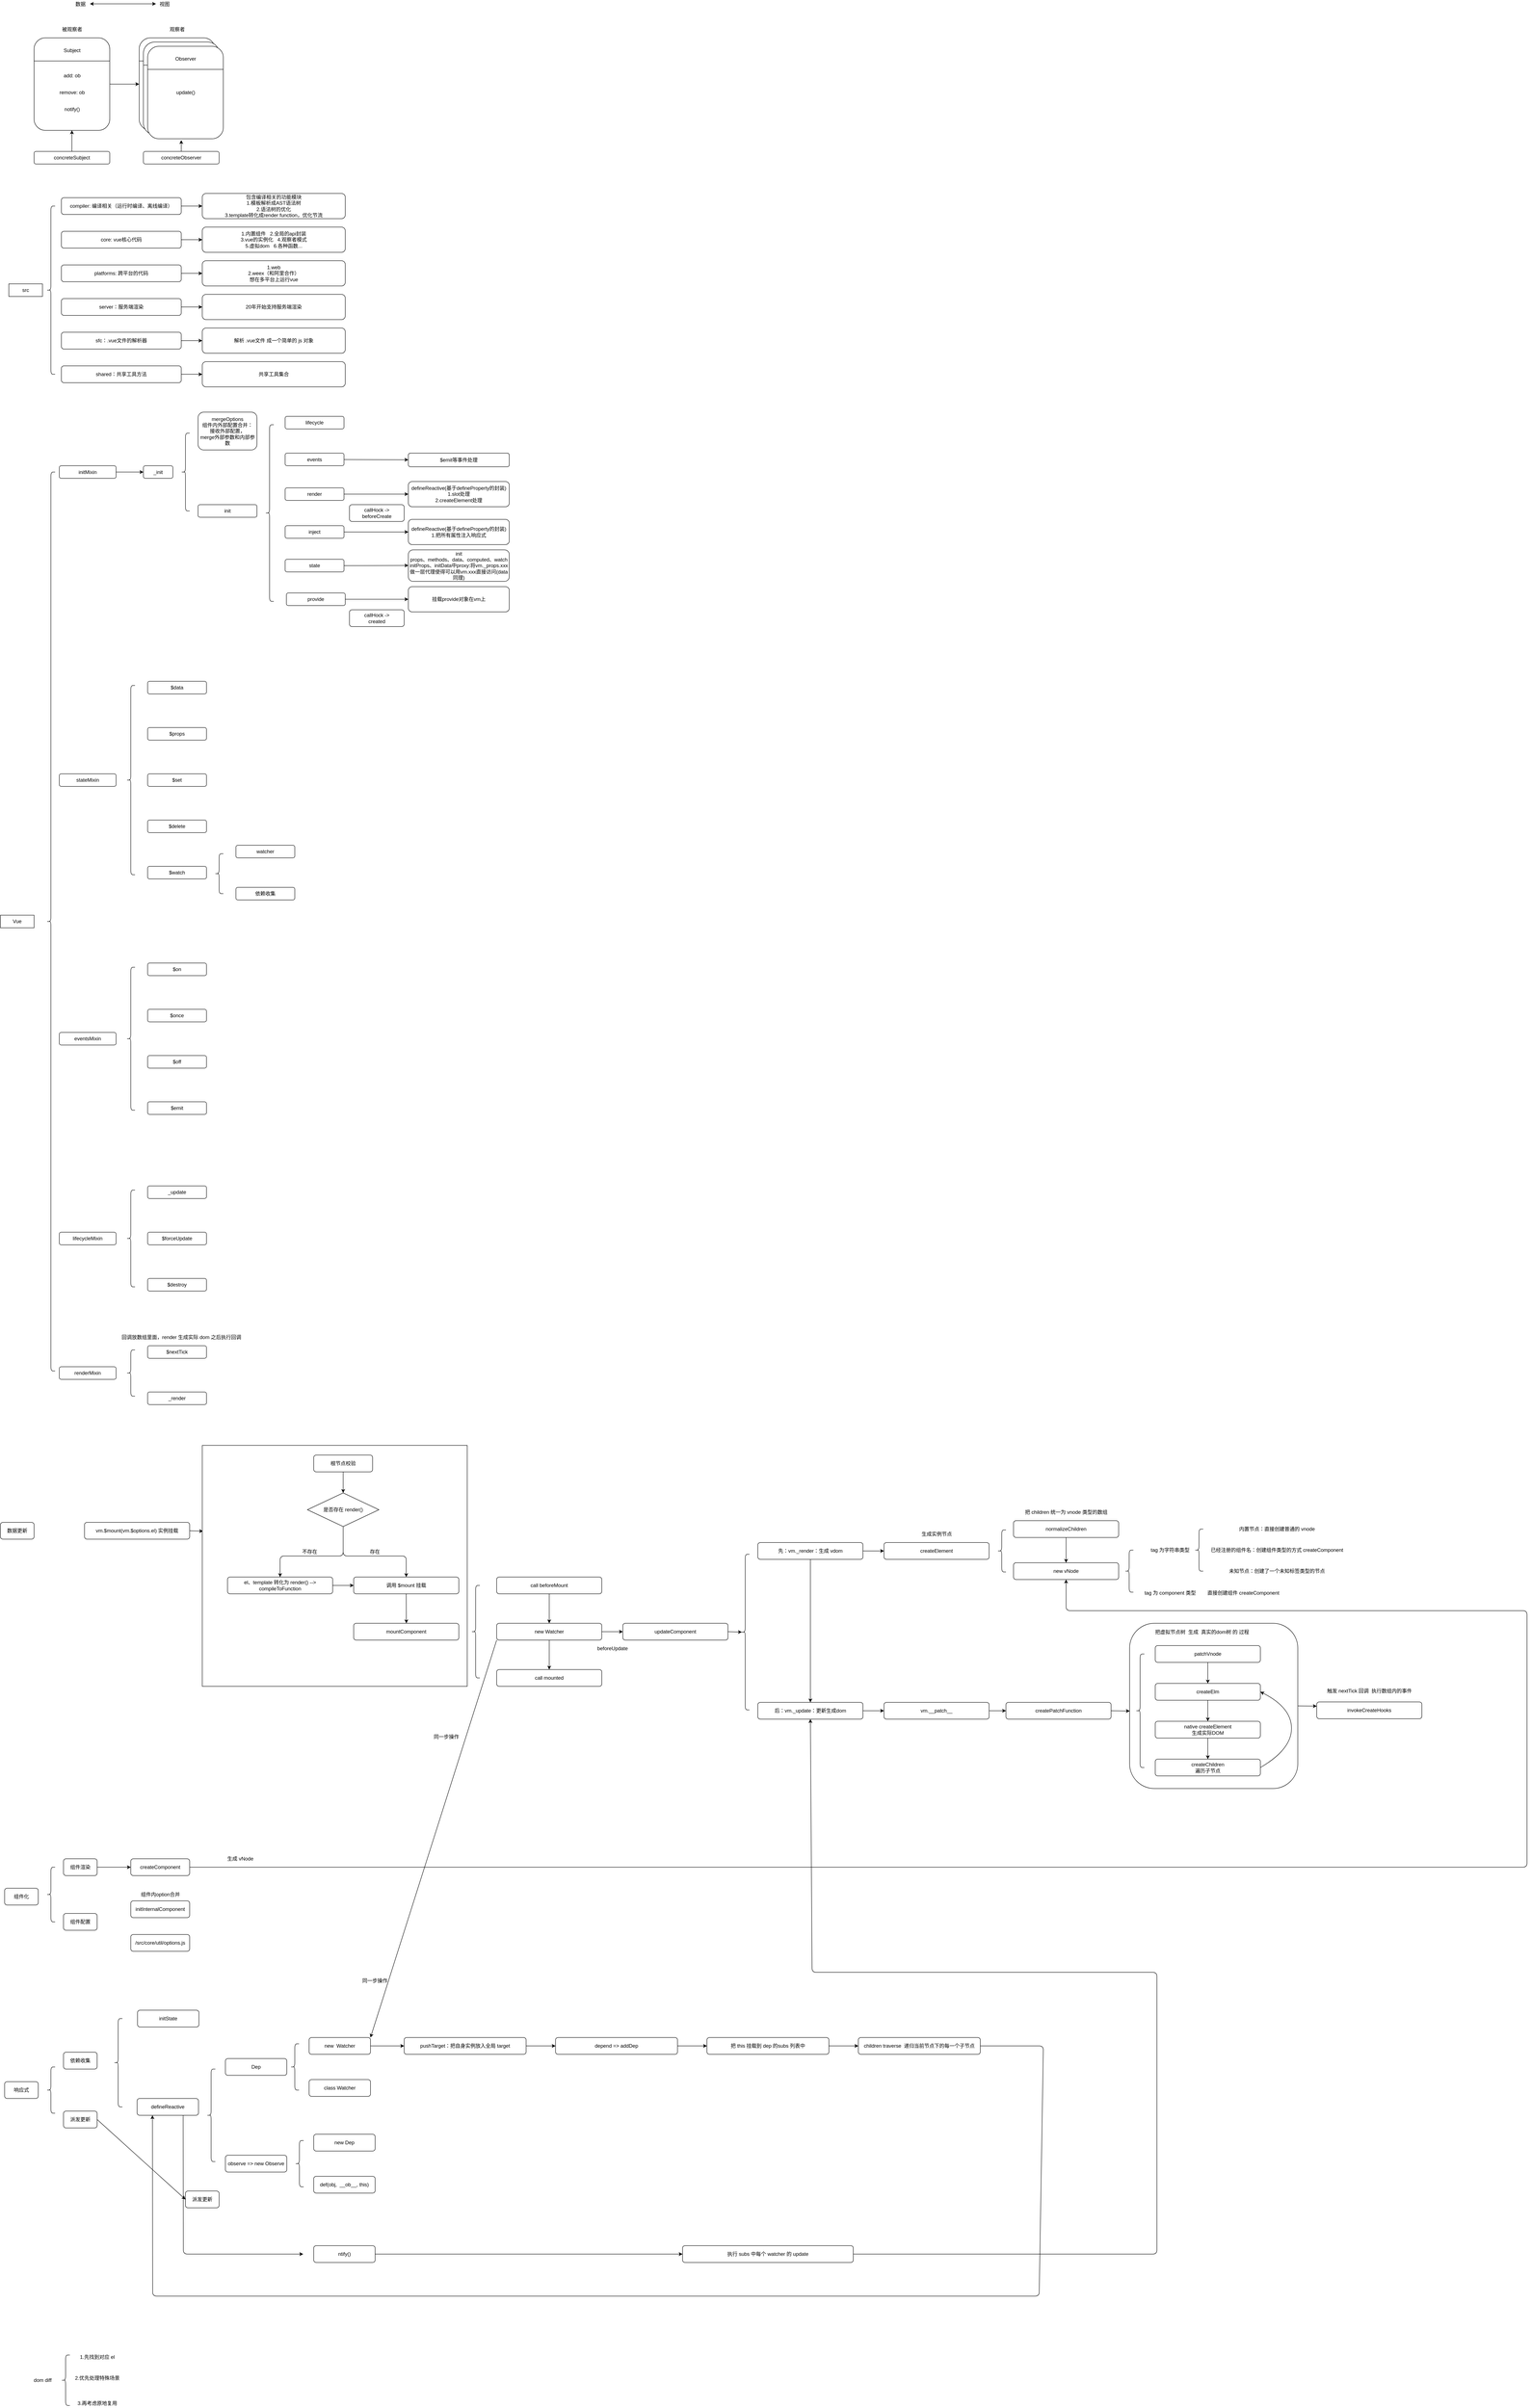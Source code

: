 <mxfile>
    <diagram id="oBI2F2C8D4dN3SgJy1Xo" name="第 1 页">
        <mxGraphModel dx="597" dy="518" grid="1" gridSize="10" guides="1" tooltips="1" connect="1" arrows="1" fold="1" page="1" pageScale="1" pageWidth="827" pageHeight="1169" math="0" shadow="0">
            <root>
                <mxCell id="0"/>
                <mxCell id="1" parent="0"/>
                <mxCell id="2" value="数据" style="text;html=1;align=center;verticalAlign=middle;resizable=0;points=[];autosize=1;strokeColor=none;fillColor=none;" parent="1" vertex="1">
                    <mxGeometry x="180" y="70" width="40" height="20" as="geometry"/>
                </mxCell>
                <mxCell id="3" value="视图" style="text;html=1;align=center;verticalAlign=middle;resizable=0;points=[];autosize=1;strokeColor=none;fillColor=none;" parent="1" vertex="1">
                    <mxGeometry x="380" y="70" width="40" height="20" as="geometry"/>
                </mxCell>
                <mxCell id="4" value="" style="endArrow=classic;startArrow=classic;html=1;exitX=1.071;exitY=0.458;exitDx=0;exitDy=0;exitPerimeter=0;entryX=-0.004;entryY=0.458;entryDx=0;entryDy=0;entryPerimeter=0;" parent="1" source="2" target="3" edge="1">
                    <mxGeometry width="50" height="50" relative="1" as="geometry">
                        <mxPoint x="260" y="180" as="sourcePoint"/>
                        <mxPoint x="310" y="130" as="targetPoint"/>
                    </mxGeometry>
                </mxCell>
                <mxCell id="24" style="edgeStyle=none;html=1;exitX=1;exitY=0.5;exitDx=0;exitDy=0;entryX=0;entryY=0.5;entryDx=0;entryDy=0;" parent="1" source="5" target="9" edge="1">
                    <mxGeometry relative="1" as="geometry"/>
                </mxCell>
                <mxCell id="5" value="" style="rounded=1;whiteSpace=wrap;html=1;" parent="1" vertex="1">
                    <mxGeometry x="90" y="160" width="180" height="220" as="geometry"/>
                </mxCell>
                <mxCell id="6" value="" style="endArrow=none;html=1;exitX=0;exitY=0.25;exitDx=0;exitDy=0;entryX=1;entryY=0.25;entryDx=0;entryDy=0;" parent="1" source="5" target="5" edge="1">
                    <mxGeometry width="50" height="50" relative="1" as="geometry">
                        <mxPoint x="310" y="240" as="sourcePoint"/>
                        <mxPoint x="360" y="190" as="targetPoint"/>
                    </mxGeometry>
                </mxCell>
                <mxCell id="7" value="Subject" style="text;html=1;align=center;verticalAlign=middle;resizable=0;points=[];autosize=1;strokeColor=none;fillColor=none;" parent="1" vertex="1">
                    <mxGeometry x="150" y="180" width="60" height="20" as="geometry"/>
                </mxCell>
                <mxCell id="8" value="被观察者" style="text;html=1;align=center;verticalAlign=middle;resizable=0;points=[];autosize=1;strokeColor=none;fillColor=none;" parent="1" vertex="1">
                    <mxGeometry x="150" y="130" width="60" height="20" as="geometry"/>
                </mxCell>
                <mxCell id="9" value="" style="rounded=1;whiteSpace=wrap;html=1;" parent="1" vertex="1">
                    <mxGeometry x="340" y="160" width="180" height="220" as="geometry"/>
                </mxCell>
                <mxCell id="10" value="" style="endArrow=none;html=1;exitX=0;exitY=0.25;exitDx=0;exitDy=0;entryX=1;entryY=0.25;entryDx=0;entryDy=0;" parent="1" source="9" target="9" edge="1">
                    <mxGeometry width="50" height="50" relative="1" as="geometry">
                        <mxPoint x="560" y="240" as="sourcePoint"/>
                        <mxPoint x="610" y="190" as="targetPoint"/>
                    </mxGeometry>
                </mxCell>
                <mxCell id="11" value="Observer" style="text;html=1;align=center;verticalAlign=middle;resizable=0;points=[];autosize=1;strokeColor=none;fillColor=none;" parent="1" vertex="1">
                    <mxGeometry x="400" y="180" width="60" height="20" as="geometry"/>
                </mxCell>
                <mxCell id="12" value="观察者" style="text;html=1;align=center;verticalAlign=middle;resizable=0;points=[];autosize=1;strokeColor=none;fillColor=none;" parent="1" vertex="1">
                    <mxGeometry x="405" y="130" width="50" height="20" as="geometry"/>
                </mxCell>
                <mxCell id="13" value="" style="rounded=1;whiteSpace=wrap;html=1;" parent="1" vertex="1">
                    <mxGeometry x="350" y="170" width="180" height="220" as="geometry"/>
                </mxCell>
                <mxCell id="14" value="" style="endArrow=none;html=1;exitX=0;exitY=0.25;exitDx=0;exitDy=0;entryX=1;entryY=0.25;entryDx=0;entryDy=0;" parent="1" source="13" target="13" edge="1">
                    <mxGeometry width="50" height="50" relative="1" as="geometry">
                        <mxPoint x="570" y="250" as="sourcePoint"/>
                        <mxPoint x="620" y="200" as="targetPoint"/>
                    </mxGeometry>
                </mxCell>
                <mxCell id="15" value="Observer" style="text;html=1;align=center;verticalAlign=middle;resizable=0;points=[];autosize=1;strokeColor=none;fillColor=none;" parent="1" vertex="1">
                    <mxGeometry x="410" y="190" width="60" height="20" as="geometry"/>
                </mxCell>
                <mxCell id="16" value="" style="rounded=1;whiteSpace=wrap;html=1;" parent="1" vertex="1">
                    <mxGeometry x="360" y="180" width="180" height="220" as="geometry"/>
                </mxCell>
                <mxCell id="17" value="" style="endArrow=none;html=1;exitX=0;exitY=0.25;exitDx=0;exitDy=0;entryX=1;entryY=0.25;entryDx=0;entryDy=0;" parent="1" source="16" target="16" edge="1">
                    <mxGeometry width="50" height="50" relative="1" as="geometry">
                        <mxPoint x="580" y="260" as="sourcePoint"/>
                        <mxPoint x="630" y="210" as="targetPoint"/>
                    </mxGeometry>
                </mxCell>
                <mxCell id="18" value="Observer" style="text;html=1;align=center;verticalAlign=middle;resizable=0;points=[];autosize=1;strokeColor=none;fillColor=none;" parent="1" vertex="1">
                    <mxGeometry x="420" y="200" width="60" height="20" as="geometry"/>
                </mxCell>
                <mxCell id="19" value="update()" style="text;html=1;align=center;verticalAlign=middle;resizable=0;points=[];autosize=1;strokeColor=none;fillColor=none;" parent="1" vertex="1">
                    <mxGeometry x="420" y="280" width="60" height="20" as="geometry"/>
                </mxCell>
                <mxCell id="20" value="add: ob" style="text;html=1;align=center;verticalAlign=middle;resizable=0;points=[];autosize=1;strokeColor=none;fillColor=none;" parent="1" vertex="1">
                    <mxGeometry x="150" y="240" width="60" height="20" as="geometry"/>
                </mxCell>
                <mxCell id="21" value="remove: ob" style="text;html=1;align=center;verticalAlign=middle;resizable=0;points=[];autosize=1;strokeColor=none;fillColor=none;" parent="1" vertex="1">
                    <mxGeometry x="140" y="280" width="80" height="20" as="geometry"/>
                </mxCell>
                <mxCell id="22" value="notify()" style="text;html=1;align=center;verticalAlign=middle;resizable=0;points=[];autosize=1;strokeColor=none;fillColor=none;" parent="1" vertex="1">
                    <mxGeometry x="155" y="320" width="50" height="20" as="geometry"/>
                </mxCell>
                <mxCell id="28" style="edgeStyle=none;html=1;exitX=0.5;exitY=0;exitDx=0;exitDy=0;entryX=0.5;entryY=1;entryDx=0;entryDy=0;" parent="1" source="25" target="5" edge="1">
                    <mxGeometry relative="1" as="geometry"/>
                </mxCell>
                <mxCell id="25" value="concreteSubject" style="rounded=1;whiteSpace=wrap;html=1;" parent="1" vertex="1">
                    <mxGeometry x="90" y="430" width="180" height="30" as="geometry"/>
                </mxCell>
                <mxCell id="27" style="edgeStyle=none;html=1;exitX=0.5;exitY=0;exitDx=0;exitDy=0;entryX=0.445;entryY=1.015;entryDx=0;entryDy=0;entryPerimeter=0;" parent="1" source="26" target="16" edge="1">
                    <mxGeometry relative="1" as="geometry"/>
                </mxCell>
                <mxCell id="26" value="concreteObserver" style="rounded=1;whiteSpace=wrap;html=1;" parent="1" vertex="1">
                    <mxGeometry x="350" y="430" width="180" height="30" as="geometry"/>
                </mxCell>
                <mxCell id="29" value="src" style="rounded=0;whiteSpace=wrap;html=1;" parent="1" vertex="1">
                    <mxGeometry x="30" y="745" width="80" height="30" as="geometry"/>
                </mxCell>
                <mxCell id="44" style="edgeStyle=none;html=1;exitX=1;exitY=0.5;exitDx=0;exitDy=0;entryX=0;entryY=0.5;entryDx=0;entryDy=0;elbow=vertical;" edge="1" parent="1" source="30" target="31">
                    <mxGeometry relative="1" as="geometry"/>
                </mxCell>
                <mxCell id="30" value="compiler: 编译相关（运行时编译、离线编译）" style="rounded=1;whiteSpace=wrap;html=1;" parent="1" vertex="1">
                    <mxGeometry x="155" y="540" width="285" height="40" as="geometry"/>
                </mxCell>
                <mxCell id="31" value="包含编译相关的功能模块&lt;br&gt;1.模板解析成AST语法树&lt;br&gt;2.语法树的优化&lt;br&gt;3.template转化成render function，优化节流" style="rounded=1;whiteSpace=wrap;html=1;align=center;horizontal=1;" parent="1" vertex="1">
                    <mxGeometry x="490" y="530" width="340" height="60" as="geometry"/>
                </mxCell>
                <mxCell id="45" style="edgeStyle=none;html=1;exitX=1;exitY=0.5;exitDx=0;exitDy=0;entryX=0;entryY=0.5;entryDx=0;entryDy=0;elbow=vertical;" edge="1" parent="1" source="32" target="33">
                    <mxGeometry relative="1" as="geometry"/>
                </mxCell>
                <mxCell id="32" value="core: vue核心代码" style="rounded=1;whiteSpace=wrap;html=1;" parent="1" vertex="1">
                    <mxGeometry x="155" y="620" width="285" height="40" as="geometry"/>
                </mxCell>
                <mxCell id="33" value="1.内置组件&amp;nbsp; &amp;nbsp;2.全局的api封装&lt;br&gt;3.vue的实例化&amp;nbsp; &amp;nbsp;4.观察者模式&lt;br&gt;5.虚拟dom&amp;nbsp; &amp;nbsp;6.各种函数..." style="rounded=1;whiteSpace=wrap;html=1;" parent="1" vertex="1">
                    <mxGeometry x="490" y="610" width="340" height="60" as="geometry"/>
                </mxCell>
                <mxCell id="46" style="edgeStyle=none;html=1;exitX=1;exitY=0.5;exitDx=0;exitDy=0;entryX=0;entryY=0.5;entryDx=0;entryDy=0;elbow=vertical;" edge="1" parent="1" source="34" target="35">
                    <mxGeometry relative="1" as="geometry"/>
                </mxCell>
                <mxCell id="34" value="platforms: 跨平台的代码" style="rounded=1;whiteSpace=wrap;html=1;" parent="1" vertex="1">
                    <mxGeometry x="155" y="700" width="285" height="40" as="geometry"/>
                </mxCell>
                <mxCell id="35" value="1.web&lt;br&gt;2.weex（和阿里合作）&lt;br&gt;想在多平台上运行vue" style="rounded=1;whiteSpace=wrap;html=1;" parent="1" vertex="1">
                    <mxGeometry x="490" y="690" width="340" height="60" as="geometry"/>
                </mxCell>
                <mxCell id="47" style="edgeStyle=none;html=1;exitX=1;exitY=0.5;exitDx=0;exitDy=0;entryX=0;entryY=0.5;entryDx=0;entryDy=0;elbow=vertical;" edge="1" parent="1" source="36" target="37">
                    <mxGeometry relative="1" as="geometry"/>
                </mxCell>
                <mxCell id="36" value="server：服务端渲染" style="rounded=1;whiteSpace=wrap;html=1;" parent="1" vertex="1">
                    <mxGeometry x="155" y="780" width="285" height="40" as="geometry"/>
                </mxCell>
                <mxCell id="37" value="20年开始支持服务端渲染" style="rounded=1;whiteSpace=wrap;html=1;" parent="1" vertex="1">
                    <mxGeometry x="490" y="770" width="340" height="60" as="geometry"/>
                </mxCell>
                <mxCell id="48" style="edgeStyle=none;html=1;exitX=1;exitY=0.5;exitDx=0;exitDy=0;entryX=0;entryY=0.5;entryDx=0;entryDy=0;elbow=vertical;" edge="1" parent="1" source="38" target="39">
                    <mxGeometry relative="1" as="geometry"/>
                </mxCell>
                <mxCell id="38" value="sfc：.vue文件的解析器" style="rounded=1;whiteSpace=wrap;html=1;" parent="1" vertex="1">
                    <mxGeometry x="155" y="860" width="285" height="40" as="geometry"/>
                </mxCell>
                <mxCell id="39" value="解析 .vue文件 成一个简单的 js 对象" style="rounded=1;whiteSpace=wrap;html=1;" parent="1" vertex="1">
                    <mxGeometry x="490" y="850" width="340" height="60" as="geometry"/>
                </mxCell>
                <mxCell id="49" style="edgeStyle=none;html=1;exitX=1;exitY=0.5;exitDx=0;exitDy=0;entryX=0;entryY=0.5;entryDx=0;entryDy=0;elbow=vertical;" edge="1" parent="1" source="40" target="41">
                    <mxGeometry relative="1" as="geometry"/>
                </mxCell>
                <mxCell id="40" value="shared：共享工具方法" style="rounded=1;whiteSpace=wrap;html=1;" parent="1" vertex="1">
                    <mxGeometry x="155" y="940" width="285" height="40" as="geometry"/>
                </mxCell>
                <mxCell id="41" value="共享工具集合" style="rounded=1;whiteSpace=wrap;html=1;" parent="1" vertex="1">
                    <mxGeometry x="490" y="930" width="340" height="60" as="geometry"/>
                </mxCell>
                <mxCell id="69" style="edgeStyle=none;html=1;exitX=1;exitY=0.5;exitDx=0;exitDy=0;elbow=vertical;entryX=0;entryY=0.5;entryDx=0;entryDy=0;" edge="1" parent="1" source="52" target="56">
                    <mxGeometry relative="1" as="geometry">
                        <mxPoint x="310" y="1194.667" as="targetPoint"/>
                    </mxGeometry>
                </mxCell>
                <mxCell id="52" value="initMixin" style="rounded=1;whiteSpace=wrap;html=1;" vertex="1" parent="1">
                    <mxGeometry x="150" y="1177.5" width="135" height="30" as="geometry"/>
                </mxCell>
                <mxCell id="53" value="Vue" style="rounded=0;whiteSpace=wrap;html=1;" vertex="1" parent="1">
                    <mxGeometry x="10" y="2246.25" width="80" height="30" as="geometry"/>
                </mxCell>
                <mxCell id="56" value="_init" style="rounded=1;whiteSpace=wrap;html=1;" vertex="1" parent="1">
                    <mxGeometry x="350" y="1177.5" width="70" height="30" as="geometry"/>
                </mxCell>
                <mxCell id="57" value="mergeOptions&lt;br&gt;&lt;span style=&quot;text-align: left&quot;&gt;组件内外部配置合并：&lt;br&gt;接收外部配置，&lt;/span&gt;&lt;br style=&quot;text-align: left&quot;&gt;&lt;span style=&quot;text-align: left&quot;&gt;&#9;&lt;/span&gt;&lt;span style=&quot;text-align: left&quot;&gt;&#9;&lt;/span&gt;&lt;span style=&quot;text-align: left&quot;&gt;&#9;&lt;/span&gt;&lt;span style=&quot;text-align: left&quot;&gt;&#9;&lt;/span&gt;&lt;span style=&quot;text-align: left&quot;&gt;merge外部参数和内部参数&lt;/span&gt;" style="rounded=1;whiteSpace=wrap;html=1;" vertex="1" parent="1">
                    <mxGeometry x="480" y="1050" width="140" height="90" as="geometry"/>
                </mxCell>
                <mxCell id="58" value="init" style="rounded=1;whiteSpace=wrap;html=1;" vertex="1" parent="1">
                    <mxGeometry x="480" y="1270" width="140" height="30" as="geometry"/>
                </mxCell>
                <mxCell id="59" value="lifecycle" style="rounded=1;whiteSpace=wrap;html=1;" vertex="1" parent="1">
                    <mxGeometry x="687" y="1060" width="140" height="30" as="geometry"/>
                </mxCell>
                <mxCell id="73" value="" style="edgeStyle=none;html=1;elbow=vertical;" edge="1" parent="1" source="60" target="72">
                    <mxGeometry relative="1" as="geometry"/>
                </mxCell>
                <mxCell id="60" value="events" style="rounded=1;whiteSpace=wrap;html=1;" vertex="1" parent="1">
                    <mxGeometry x="687" y="1147.5" width="140" height="30" as="geometry"/>
                </mxCell>
                <mxCell id="80" style="edgeStyle=none;html=1;elbow=vertical;" edge="1" parent="1" source="61">
                    <mxGeometry relative="1" as="geometry">
                        <mxPoint x="980" y="1495.0" as="targetPoint"/>
                    </mxGeometry>
                </mxCell>
                <mxCell id="61" value="provide" style="rounded=1;whiteSpace=wrap;html=1;" vertex="1" parent="1">
                    <mxGeometry x="690" y="1480" width="140" height="30" as="geometry"/>
                </mxCell>
                <mxCell id="71" value="" style="edgeStyle=none;html=1;elbow=vertical;" edge="1" parent="1" source="63" target="70">
                    <mxGeometry relative="1" as="geometry"/>
                </mxCell>
                <mxCell id="63" value="render" style="rounded=1;whiteSpace=wrap;html=1;" vertex="1" parent="1">
                    <mxGeometry x="687" y="1230" width="140" height="30" as="geometry"/>
                </mxCell>
                <mxCell id="76" style="edgeStyle=none;html=1;elbow=vertical;" edge="1" parent="1" source="64">
                    <mxGeometry relative="1" as="geometry">
                        <mxPoint x="980" y="1335.0" as="targetPoint"/>
                    </mxGeometry>
                </mxCell>
                <mxCell id="64" value="inject" style="rounded=1;whiteSpace=wrap;html=1;" vertex="1" parent="1">
                    <mxGeometry x="687" y="1320" width="140" height="30" as="geometry"/>
                </mxCell>
                <mxCell id="78" style="edgeStyle=none;html=1;exitX=1;exitY=0.5;exitDx=0;exitDy=0;elbow=vertical;" edge="1" parent="1" source="65">
                    <mxGeometry relative="1" as="geometry">
                        <mxPoint x="980" y="1414.667" as="targetPoint"/>
                    </mxGeometry>
                </mxCell>
                <mxCell id="65" value="state" style="rounded=1;whiteSpace=wrap;html=1;" vertex="1" parent="1">
                    <mxGeometry x="687" y="1400" width="140" height="30" as="geometry"/>
                </mxCell>
                <mxCell id="67" value="" style="shape=curlyBracket;whiteSpace=wrap;html=1;rounded=1;" vertex="1" parent="1">
                    <mxGeometry x="640" y="1080" width="20" height="420" as="geometry"/>
                </mxCell>
                <mxCell id="68" value="" style="shape=curlyBracket;whiteSpace=wrap;html=1;rounded=1;" vertex="1" parent="1">
                    <mxGeometry x="440" y="1100" width="20" height="185" as="geometry"/>
                </mxCell>
                <mxCell id="70" value="defineReactive(基于defineProperty的封装)&lt;br&gt;1.slot处理&lt;br&gt;2.createElement处理" style="whiteSpace=wrap;html=1;rounded=1;" vertex="1" parent="1">
                    <mxGeometry x="980" y="1215" width="240" height="60" as="geometry"/>
                </mxCell>
                <mxCell id="72" value="$emit等事件处理" style="whiteSpace=wrap;html=1;rounded=1;" vertex="1" parent="1">
                    <mxGeometry x="980" y="1147.5" width="240" height="32.5" as="geometry"/>
                </mxCell>
                <mxCell id="74" value="callHock -&amp;gt; beforeCreate" style="rounded=1;whiteSpace=wrap;html=1;" vertex="1" parent="1">
                    <mxGeometry x="840" y="1270" width="130" height="40" as="geometry"/>
                </mxCell>
                <mxCell id="75" value="callHock -&amp;gt; &lt;br&gt;created" style="rounded=1;whiteSpace=wrap;html=1;" vertex="1" parent="1">
                    <mxGeometry x="840" y="1520" width="130" height="40" as="geometry"/>
                </mxCell>
                <mxCell id="77" value="defineReactive(基于defineProperty的封装)&lt;br&gt;1.把所有属性注入响应式" style="whiteSpace=wrap;html=1;rounded=1;" vertex="1" parent="1">
                    <mxGeometry x="980" y="1305" width="240" height="60" as="geometry"/>
                </mxCell>
                <mxCell id="79" value="init&lt;br&gt;props、methods、data、computed、watch&lt;br&gt;initProps、initData中proxy:将vm._props.xxx 做一层代理使得可以用vm.xxx直接访问(data同理)" style="whiteSpace=wrap;html=1;rounded=1;" vertex="1" parent="1">
                    <mxGeometry x="980" y="1377.5" width="240" height="75" as="geometry"/>
                </mxCell>
                <mxCell id="81" value="挂载provide对象在vm上" style="whiteSpace=wrap;html=1;rounded=1;" vertex="1" parent="1">
                    <mxGeometry x="980" y="1465" width="240" height="60" as="geometry"/>
                </mxCell>
                <mxCell id="82" value="stateMixin" style="rounded=1;whiteSpace=wrap;html=1;" vertex="1" parent="1">
                    <mxGeometry x="150" y="1910" width="135" height="30" as="geometry"/>
                </mxCell>
                <mxCell id="83" value="$data" style="rounded=1;whiteSpace=wrap;html=1;" vertex="1" parent="1">
                    <mxGeometry x="360" y="1690" width="140" height="30" as="geometry"/>
                </mxCell>
                <mxCell id="84" value="" style="shape=curlyBracket;whiteSpace=wrap;html=1;rounded=1;" vertex="1" parent="1">
                    <mxGeometry x="310" y="1700" width="20" height="450" as="geometry"/>
                </mxCell>
                <mxCell id="86" value="$props" style="rounded=1;whiteSpace=wrap;html=1;" vertex="1" parent="1">
                    <mxGeometry x="360" y="1800" width="140" height="30" as="geometry"/>
                </mxCell>
                <mxCell id="87" value="$watch" style="rounded=1;whiteSpace=wrap;html=1;" vertex="1" parent="1">
                    <mxGeometry x="360" y="2130" width="140" height="30" as="geometry"/>
                </mxCell>
                <mxCell id="88" value="$set" style="rounded=1;whiteSpace=wrap;html=1;" vertex="1" parent="1">
                    <mxGeometry x="360" y="1910" width="140" height="30" as="geometry"/>
                </mxCell>
                <mxCell id="89" value="$delete" style="rounded=1;whiteSpace=wrap;html=1;" vertex="1" parent="1">
                    <mxGeometry x="360" y="2020" width="140" height="30" as="geometry"/>
                </mxCell>
                <mxCell id="91" value="" style="shape=curlyBracket;whiteSpace=wrap;html=1;rounded=1;" vertex="1" parent="1">
                    <mxGeometry x="520" y="2100" width="20" height="95" as="geometry"/>
                </mxCell>
                <mxCell id="92" value="watcher" style="rounded=1;whiteSpace=wrap;html=1;" vertex="1" parent="1">
                    <mxGeometry x="570" y="2080" width="140" height="30" as="geometry"/>
                </mxCell>
                <mxCell id="93" value="依赖收集" style="rounded=1;whiteSpace=wrap;html=1;" vertex="1" parent="1">
                    <mxGeometry x="570" y="2180" width="140" height="30" as="geometry"/>
                </mxCell>
                <mxCell id="94" value="eventsMixin" style="rounded=1;whiteSpace=wrap;html=1;" vertex="1" parent="1">
                    <mxGeometry x="150" y="2525" width="135" height="30" as="geometry"/>
                </mxCell>
                <mxCell id="95" value="$on" style="rounded=1;whiteSpace=wrap;html=1;" vertex="1" parent="1">
                    <mxGeometry x="360" y="2360" width="140" height="30" as="geometry"/>
                </mxCell>
                <mxCell id="96" value="" style="shape=curlyBracket;whiteSpace=wrap;html=1;rounded=1;" vertex="1" parent="1">
                    <mxGeometry x="310" y="2370" width="20" height="340" as="geometry"/>
                </mxCell>
                <mxCell id="97" value="$once" style="rounded=1;whiteSpace=wrap;html=1;" vertex="1" parent="1">
                    <mxGeometry x="360" y="2470" width="140" height="30" as="geometry"/>
                </mxCell>
                <mxCell id="99" value="$off" style="rounded=1;whiteSpace=wrap;html=1;" vertex="1" parent="1">
                    <mxGeometry x="360" y="2580" width="140" height="30" as="geometry"/>
                </mxCell>
                <mxCell id="100" value="$emit" style="rounded=1;whiteSpace=wrap;html=1;" vertex="1" parent="1">
                    <mxGeometry x="360" y="2690" width="140" height="30" as="geometry"/>
                </mxCell>
                <mxCell id="104" value="lifecycleMixin" style="rounded=1;whiteSpace=wrap;html=1;" vertex="1" parent="1">
                    <mxGeometry x="150" y="3000" width="135" height="30" as="geometry"/>
                </mxCell>
                <mxCell id="105" value="_update" style="rounded=1;whiteSpace=wrap;html=1;" vertex="1" parent="1">
                    <mxGeometry x="360" y="2890" width="140" height="30" as="geometry"/>
                </mxCell>
                <mxCell id="106" value="" style="shape=curlyBracket;whiteSpace=wrap;html=1;rounded=1;" vertex="1" parent="1">
                    <mxGeometry x="310" y="2900" width="20" height="230" as="geometry"/>
                </mxCell>
                <mxCell id="107" value="$forceUpdate" style="rounded=1;whiteSpace=wrap;html=1;" vertex="1" parent="1">
                    <mxGeometry x="360" y="3000" width="140" height="30" as="geometry"/>
                </mxCell>
                <mxCell id="108" value="$destroy" style="rounded=1;whiteSpace=wrap;html=1;" vertex="1" parent="1">
                    <mxGeometry x="360" y="3110" width="140" height="30" as="geometry"/>
                </mxCell>
                <mxCell id="110" value="renderMixin" style="rounded=1;whiteSpace=wrap;html=1;" vertex="1" parent="1">
                    <mxGeometry x="150" y="3320" width="135" height="30" as="geometry"/>
                </mxCell>
                <mxCell id="111" value="$nextTick" style="rounded=1;whiteSpace=wrap;html=1;" vertex="1" parent="1">
                    <mxGeometry x="360" y="3270" width="140" height="30" as="geometry"/>
                </mxCell>
                <mxCell id="112" value="" style="shape=curlyBracket;whiteSpace=wrap;html=1;rounded=1;" vertex="1" parent="1">
                    <mxGeometry x="310" y="3280" width="20" height="110" as="geometry"/>
                </mxCell>
                <mxCell id="113" value="_render" style="rounded=1;whiteSpace=wrap;html=1;" vertex="1" parent="1">
                    <mxGeometry x="360" y="3380" width="140" height="30" as="geometry"/>
                </mxCell>
                <mxCell id="115" value="" style="shape=curlyBracket;whiteSpace=wrap;html=1;rounded=1;" vertex="1" parent="1">
                    <mxGeometry x="120" y="560" width="20" height="400" as="geometry"/>
                </mxCell>
                <mxCell id="117" value="" style="shape=curlyBracket;whiteSpace=wrap;html=1;rounded=1;" vertex="1" parent="1">
                    <mxGeometry x="120" y="1192.5" width="20" height="2137.5" as="geometry"/>
                </mxCell>
                <mxCell id="118" value="数据更新" style="rounded=1;whiteSpace=wrap;html=1;" vertex="1" parent="1">
                    <mxGeometry x="10" y="3690" width="80" height="40" as="geometry"/>
                </mxCell>
                <mxCell id="159" style="edgeStyle=none;html=1;exitX=1;exitY=0.5;exitDx=0;exitDy=0;entryX=0.003;entryY=0.356;entryDx=0;entryDy=0;entryPerimeter=0;elbow=vertical;" edge="1" parent="1" source="119" target="136">
                    <mxGeometry relative="1" as="geometry"/>
                </mxCell>
                <mxCell id="119" value="vm.$mount(vm.$options.el) 实例挂载" style="rounded=1;whiteSpace=wrap;html=1;" vertex="1" parent="1">
                    <mxGeometry x="210" y="3690" width="250" height="40" as="geometry"/>
                </mxCell>
                <mxCell id="132" value="" style="shape=curlyBracket;whiteSpace=wrap;html=1;rounded=1;" vertex="1" parent="1">
                    <mxGeometry x="1130" y="3840" width="20" height="220" as="geometry"/>
                </mxCell>
                <mxCell id="163" style="edgeStyle=none;html=1;exitX=0.5;exitY=1;exitDx=0;exitDy=0;entryX=0.5;entryY=0;entryDx=0;entryDy=0;elbow=vertical;" edge="1" parent="1" source="133" target="134">
                    <mxGeometry relative="1" as="geometry"/>
                </mxCell>
                <mxCell id="133" value="call beforeMount" style="rounded=1;whiteSpace=wrap;html=1;" vertex="1" parent="1">
                    <mxGeometry x="1190" y="3820" width="250" height="40" as="geometry"/>
                </mxCell>
                <mxCell id="143" style="edgeStyle=none;html=1;exitX=1;exitY=0.5;exitDx=0;exitDy=0;entryX=0;entryY=0.5;entryDx=0;entryDy=0;elbow=vertical;" edge="1" parent="1" source="134" target="138">
                    <mxGeometry relative="1" as="geometry"/>
                </mxCell>
                <mxCell id="164" style="edgeStyle=none;html=1;exitX=0.5;exitY=1;exitDx=0;exitDy=0;entryX=0.5;entryY=0;entryDx=0;entryDy=0;elbow=vertical;" edge="1" parent="1" source="134" target="135">
                    <mxGeometry relative="1" as="geometry"/>
                </mxCell>
                <mxCell id="228" style="edgeStyle=none;html=1;exitX=0;exitY=1;exitDx=0;exitDy=0;elbow=vertical;entryX=1;entryY=0;entryDx=0;entryDy=0;" edge="1" parent="1" source="134" target="222">
                    <mxGeometry relative="1" as="geometry">
                        <mxPoint x="1010" y="4540" as="targetPoint"/>
                    </mxGeometry>
                </mxCell>
                <mxCell id="134" value="new Watcher" style="rounded=1;whiteSpace=wrap;html=1;" vertex="1" parent="1">
                    <mxGeometry x="1190" y="3930" width="250" height="40" as="geometry"/>
                </mxCell>
                <mxCell id="135" value="call mounted" style="rounded=1;whiteSpace=wrap;html=1;" vertex="1" parent="1">
                    <mxGeometry x="1190" y="4040" width="250" height="40" as="geometry"/>
                </mxCell>
                <mxCell id="137" value="" style="group" vertex="1" connectable="0" parent="1">
                    <mxGeometry x="490" y="3507" width="630" height="573" as="geometry"/>
                </mxCell>
                <mxCell id="136" value="" style="whiteSpace=wrap;html=1;" vertex="1" parent="137">
                    <mxGeometry width="630" height="573" as="geometry"/>
                </mxCell>
                <mxCell id="158" style="edgeStyle=none;html=1;exitX=0.5;exitY=1;exitDx=0;exitDy=0;elbow=vertical;" edge="1" parent="137" source="120" target="121">
                    <mxGeometry relative="1" as="geometry"/>
                </mxCell>
                <mxCell id="120" value="根节点校验" style="rounded=1;whiteSpace=wrap;html=1;" vertex="1" parent="137">
                    <mxGeometry x="265" y="23" width="140" height="40" as="geometry"/>
                </mxCell>
                <mxCell id="121" value="是否存在 render()" style="rhombus;whiteSpace=wrap;html=1;" vertex="1" parent="137">
                    <mxGeometry x="250" y="113" width="170" height="80" as="geometry"/>
                </mxCell>
                <mxCell id="162" style="edgeStyle=none;html=1;exitX=1;exitY=0.5;exitDx=0;exitDy=0;entryX=0;entryY=0.5;entryDx=0;entryDy=0;elbow=vertical;" edge="1" parent="137" source="122" target="125">
                    <mxGeometry relative="1" as="geometry"/>
                </mxCell>
                <mxCell id="122" value="el、template 转化为 render() --&amp;gt; compileToFunction" style="rounded=1;whiteSpace=wrap;html=1;" vertex="1" parent="137">
                    <mxGeometry x="60" y="313" width="250" height="40" as="geometry"/>
                </mxCell>
                <mxCell id="123" style="edgeStyle=none;html=1;exitX=0.5;exitY=1;exitDx=0;exitDy=0;elbow=vertical;entryX=0.5;entryY=0;entryDx=0;entryDy=0;" edge="1" parent="137" source="121" target="122">
                    <mxGeometry relative="1" as="geometry">
                        <mxPoint x="180" y="293" as="targetPoint"/>
                        <Array as="points">
                            <mxPoint x="335" y="263"/>
                            <mxPoint x="185" y="263"/>
                        </Array>
                    </mxGeometry>
                </mxCell>
                <mxCell id="124" value="不存在" style="text;html=1;align=center;verticalAlign=middle;resizable=0;points=[];autosize=1;strokeColor=none;fillColor=none;" vertex="1" parent="137">
                    <mxGeometry x="230" y="243" width="50" height="20" as="geometry"/>
                </mxCell>
                <mxCell id="130" style="edgeStyle=none;html=1;exitX=0.5;exitY=1;exitDx=0;exitDy=0;elbow=vertical;" edge="1" parent="137" source="125">
                    <mxGeometry relative="1" as="geometry">
                        <mxPoint x="485.25" y="423" as="targetPoint"/>
                    </mxGeometry>
                </mxCell>
                <mxCell id="125" value="调用 $mount 挂载" style="rounded=1;whiteSpace=wrap;html=1;" vertex="1" parent="137">
                    <mxGeometry x="360" y="313" width="250" height="40" as="geometry"/>
                </mxCell>
                <mxCell id="128" style="edgeStyle=none;html=1;exitX=0.5;exitY=1;exitDx=0;exitDy=0;elbow=vertical;entryX=0.5;entryY=0;entryDx=0;entryDy=0;" edge="1" parent="137" source="121" target="125">
                    <mxGeometry relative="1" as="geometry">
                        <mxPoint x="440" y="273" as="targetPoint"/>
                        <Array as="points">
                            <mxPoint x="335" y="263"/>
                            <mxPoint x="485" y="263"/>
                        </Array>
                    </mxGeometry>
                </mxCell>
                <mxCell id="129" value="存在" style="text;html=1;align=center;verticalAlign=middle;resizable=0;points=[];autosize=1;strokeColor=none;fillColor=none;" vertex="1" parent="137">
                    <mxGeometry x="390" y="243" width="40" height="20" as="geometry"/>
                </mxCell>
                <mxCell id="131" value="mountComponent" style="rounded=1;whiteSpace=wrap;html=1;" vertex="1" parent="137">
                    <mxGeometry x="360" y="423" width="250" height="40" as="geometry"/>
                </mxCell>
                <mxCell id="171" style="edgeStyle=none;html=1;exitX=1;exitY=0.5;exitDx=0;exitDy=0;entryX=0.1;entryY=0.5;entryDx=0;entryDy=0;entryPerimeter=0;elbow=vertical;" edge="1" parent="1" source="138" target="139">
                    <mxGeometry relative="1" as="geometry"/>
                </mxCell>
                <mxCell id="138" value="updateComponent" style="rounded=1;whiteSpace=wrap;html=1;" vertex="1" parent="1">
                    <mxGeometry x="1490" y="3930" width="250" height="40" as="geometry"/>
                </mxCell>
                <mxCell id="139" value="" style="shape=curlyBracket;whiteSpace=wrap;html=1;rounded=1;" vertex="1" parent="1">
                    <mxGeometry x="1771" y="3766" width="20" height="370" as="geometry"/>
                </mxCell>
                <mxCell id="166" style="edgeStyle=none;html=1;exitX=1;exitY=0.5;exitDx=0;exitDy=0;entryX=0;entryY=0.5;entryDx=0;entryDy=0;elbow=vertical;" edge="1" parent="1" source="140" target="145">
                    <mxGeometry relative="1" as="geometry"/>
                </mxCell>
                <mxCell id="170" style="edgeStyle=none;html=1;exitX=0.5;exitY=1;exitDx=0;exitDy=0;entryX=0.5;entryY=0;entryDx=0;entryDy=0;elbow=vertical;" edge="1" parent="1" source="140" target="141">
                    <mxGeometry relative="1" as="geometry"/>
                </mxCell>
                <mxCell id="140" value="先：vm._render：生成 vdom" style="rounded=1;whiteSpace=wrap;html=1;" vertex="1" parent="1">
                    <mxGeometry x="1811" y="3738" width="250" height="40" as="geometry"/>
                </mxCell>
                <mxCell id="173" style="edgeStyle=none;html=1;exitX=1;exitY=0.5;exitDx=0;exitDy=0;entryX=0;entryY=0.5;entryDx=0;entryDy=0;elbow=vertical;" edge="1" parent="1" source="141" target="172">
                    <mxGeometry relative="1" as="geometry"/>
                </mxCell>
                <mxCell id="141" value="后：vm._update：更新生成dom" style="rounded=1;whiteSpace=wrap;html=1;" vertex="1" parent="1">
                    <mxGeometry x="1811" y="4118" width="250" height="40" as="geometry"/>
                </mxCell>
                <mxCell id="144" value="beforeUpdate" style="text;html=1;align=center;verticalAlign=middle;resizable=0;points=[];autosize=1;strokeColor=none;fillColor=none;" vertex="1" parent="1">
                    <mxGeometry x="1420" y="3980" width="90" height="20" as="geometry"/>
                </mxCell>
                <mxCell id="145" value="createElement" style="rounded=1;whiteSpace=wrap;html=1;" vertex="1" parent="1">
                    <mxGeometry x="2111" y="3738" width="250" height="40" as="geometry"/>
                </mxCell>
                <mxCell id="169" style="edgeStyle=none;html=1;exitX=0.5;exitY=1;exitDx=0;exitDy=0;entryX=0.5;entryY=0;entryDx=0;entryDy=0;elbow=vertical;" edge="1" parent="1" source="146" target="149">
                    <mxGeometry relative="1" as="geometry"/>
                </mxCell>
                <mxCell id="146" value="normalizeChildren" style="rounded=1;whiteSpace=wrap;html=1;" vertex="1" parent="1">
                    <mxGeometry x="2419" y="3686" width="250" height="40" as="geometry"/>
                </mxCell>
                <mxCell id="148" value="把 children 统一为 vnode 类型的数组" style="text;html=1;align=center;verticalAlign=middle;resizable=0;points=[];autosize=1;strokeColor=none;fillColor=none;" vertex="1" parent="1">
                    <mxGeometry x="2439" y="3656" width="210" height="20" as="geometry"/>
                </mxCell>
                <mxCell id="149" value="new vNode" style="rounded=1;whiteSpace=wrap;html=1;" vertex="1" parent="1">
                    <mxGeometry x="2419" y="3786" width="250" height="40" as="geometry"/>
                </mxCell>
                <mxCell id="150" value="" style="shape=curlyBracket;whiteSpace=wrap;html=1;rounded=1;" vertex="1" parent="1">
                    <mxGeometry x="2684" y="3756" width="20" height="100" as="geometry"/>
                </mxCell>
                <mxCell id="151" value="tag 为字符串类型" style="text;html=1;align=center;verticalAlign=middle;resizable=0;points=[];autosize=1;strokeColor=none;fillColor=none;" vertex="1" parent="1">
                    <mxGeometry x="2736" y="3746" width="110" height="20" as="geometry"/>
                </mxCell>
                <mxCell id="152" value="" style="shape=curlyBracket;whiteSpace=wrap;html=1;rounded=1;" vertex="1" parent="1">
                    <mxGeometry x="2850" y="3706" width="20" height="100" as="geometry"/>
                </mxCell>
                <mxCell id="153" value="内置节点：直接创建普通的 vnode" style="text;html=1;align=center;verticalAlign=middle;resizable=0;points=[];autosize=1;strokeColor=none;fillColor=none;" vertex="1" parent="1">
                    <mxGeometry x="2945" y="3696" width="200" height="20" as="geometry"/>
                </mxCell>
                <mxCell id="154" value="已经注册的组件名：创建组件类型的方式 createComponent" style="text;html=1;align=center;verticalAlign=middle;resizable=0;points=[];autosize=1;strokeColor=none;fillColor=none;" vertex="1" parent="1">
                    <mxGeometry x="2880" y="3746" width="330" height="20" as="geometry"/>
                </mxCell>
                <mxCell id="155" value="未知节点：创建了一个未知标签类型的节点" style="text;html=1;align=center;verticalAlign=middle;resizable=0;points=[];autosize=1;strokeColor=none;fillColor=none;" vertex="1" parent="1">
                    <mxGeometry x="2925" y="3796" width="240" height="20" as="geometry"/>
                </mxCell>
                <mxCell id="156" value="tag 为 component 类型" style="text;html=1;align=center;verticalAlign=middle;resizable=0;points=[];autosize=1;strokeColor=none;fillColor=none;" vertex="1" parent="1">
                    <mxGeometry x="2721" y="3848" width="140" height="20" as="geometry"/>
                </mxCell>
                <mxCell id="157" value="直接创建组件 createComponent" style="text;html=1;align=center;verticalAlign=middle;resizable=0;points=[];autosize=1;strokeColor=none;fillColor=none;" vertex="1" parent="1">
                    <mxGeometry x="2870" y="3848" width="190" height="20" as="geometry"/>
                </mxCell>
                <mxCell id="167" value="生成实例节点" style="text;html=1;align=center;verticalAlign=middle;resizable=0;points=[];autosize=1;strokeColor=none;fillColor=none;" vertex="1" parent="1">
                    <mxGeometry x="2191" y="3708" width="90" height="20" as="geometry"/>
                </mxCell>
                <mxCell id="168" value="" style="shape=curlyBracket;whiteSpace=wrap;html=1;rounded=1;" vertex="1" parent="1">
                    <mxGeometry x="2381" y="3708" width="20" height="100" as="geometry"/>
                </mxCell>
                <mxCell id="175" style="edgeStyle=none;html=1;exitX=1;exitY=0.5;exitDx=0;exitDy=0;entryX=0;entryY=0.5;entryDx=0;entryDy=0;elbow=vertical;" edge="1" parent="1" source="172" target="174">
                    <mxGeometry relative="1" as="geometry"/>
                </mxCell>
                <mxCell id="172" value="vm.__patch__" style="rounded=1;whiteSpace=wrap;html=1;" vertex="1" parent="1">
                    <mxGeometry x="2111" y="4118" width="250" height="40" as="geometry"/>
                </mxCell>
                <mxCell id="193" style="edgeStyle=none;html=1;exitX=1;exitY=0.5;exitDx=0;exitDy=0;entryX=0.001;entryY=0.531;entryDx=0;entryDy=0;entryPerimeter=0;elbow=vertical;" edge="1" parent="1" source="174" target="186">
                    <mxGeometry relative="1" as="geometry"/>
                </mxCell>
                <mxCell id="174" value="createPatchFunction" style="rounded=1;whiteSpace=wrap;html=1;" vertex="1" parent="1">
                    <mxGeometry x="2401" y="4118" width="250" height="40" as="geometry"/>
                </mxCell>
                <mxCell id="188" value="" style="group" vertex="1" connectable="0" parent="1">
                    <mxGeometry x="2695" y="3930" width="400" height="393" as="geometry"/>
                </mxCell>
                <mxCell id="186" value="" style="rounded=1;whiteSpace=wrap;html=1;" vertex="1" parent="188">
                    <mxGeometry width="400" height="393" as="geometry"/>
                </mxCell>
                <mxCell id="176" value="patchVnode" style="rounded=1;whiteSpace=wrap;html=1;" vertex="1" parent="188">
                    <mxGeometry x="61" y="53" width="250" height="40" as="geometry"/>
                </mxCell>
                <mxCell id="177" value="createElm" style="rounded=1;whiteSpace=wrap;html=1;" vertex="1" parent="188">
                    <mxGeometry x="61" y="143" width="250" height="40" as="geometry"/>
                </mxCell>
                <mxCell id="185" style="edgeStyle=none;html=1;exitX=0.5;exitY=1;exitDx=0;exitDy=0;entryX=0.5;entryY=0;entryDx=0;entryDy=0;elbow=vertical;" edge="1" parent="188" source="176" target="177">
                    <mxGeometry relative="1" as="geometry"/>
                </mxCell>
                <mxCell id="178" value="native createElement&lt;br&gt;生成实际DOM" style="rounded=1;whiteSpace=wrap;html=1;" vertex="1" parent="188">
                    <mxGeometry x="61" y="233" width="250" height="40" as="geometry"/>
                </mxCell>
                <mxCell id="183" style="edgeStyle=none;html=1;exitX=0.5;exitY=1;exitDx=0;exitDy=0;entryX=0.5;entryY=0;entryDx=0;entryDy=0;elbow=vertical;" edge="1" parent="188" source="177" target="178">
                    <mxGeometry relative="1" as="geometry"/>
                </mxCell>
                <mxCell id="179" value="createChildren&lt;br&gt;遍历子节点" style="rounded=1;whiteSpace=wrap;html=1;" vertex="1" parent="188">
                    <mxGeometry x="61" y="323" width="250" height="40" as="geometry"/>
                </mxCell>
                <mxCell id="180" value="" style="shape=curlyBracket;whiteSpace=wrap;html=1;rounded=1;" vertex="1" parent="188">
                    <mxGeometry x="15" y="73" width="20" height="270" as="geometry"/>
                </mxCell>
                <mxCell id="184" style="edgeStyle=none;html=1;exitX=0.5;exitY=1;exitDx=0;exitDy=0;entryX=0.5;entryY=0;entryDx=0;entryDy=0;elbow=vertical;" edge="1" parent="188" source="178" target="179">
                    <mxGeometry relative="1" as="geometry"/>
                </mxCell>
                <mxCell id="182" value="" style="curved=1;endArrow=classic;html=1;elbow=vertical;entryX=1;entryY=0.5;entryDx=0;entryDy=0;exitX=1;exitY=0.5;exitDx=0;exitDy=0;" edge="1" parent="188" source="179" target="177">
                    <mxGeometry width="50" height="50" relative="1" as="geometry">
                        <mxPoint x="415" y="320" as="sourcePoint"/>
                        <mxPoint x="515" y="160" as="targetPoint"/>
                        <Array as="points">
                            <mxPoint x="385" y="300"/>
                            <mxPoint x="385" y="200"/>
                        </Array>
                    </mxGeometry>
                </mxCell>
                <mxCell id="187" value="把虚拟节点树&amp;nbsp; 生成&amp;nbsp; 真实的dom树 的 过程" style="text;html=1;align=center;verticalAlign=middle;resizable=0;points=[];autosize=1;strokeColor=none;fillColor=none;" vertex="1" parent="188">
                    <mxGeometry x="52" y="11" width="240" height="20" as="geometry"/>
                </mxCell>
                <mxCell id="189" value="invokeCreateHooks" style="rounded=1;whiteSpace=wrap;html=1;" vertex="1" parent="1">
                    <mxGeometry x="3140" y="4117" width="250" height="40" as="geometry"/>
                </mxCell>
                <mxCell id="190" value="触发 nextTick 回调&amp;nbsp; 执行数组内的事件" style="text;html=1;align=center;verticalAlign=middle;resizable=0;points=[];autosize=1;strokeColor=none;fillColor=none;" vertex="1" parent="1">
                    <mxGeometry x="3155" y="4081" width="220" height="20" as="geometry"/>
                </mxCell>
                <mxCell id="194" style="edgeStyle=none;html=1;exitX=1;exitY=0.5;exitDx=0;exitDy=0;entryX=0;entryY=0.25;entryDx=0;entryDy=0;elbow=vertical;" edge="1" parent="1" source="186" target="189">
                    <mxGeometry relative="1" as="geometry"/>
                </mxCell>
                <mxCell id="195" value="回调放数组里面，render 生成实际 dom 之后执行回调" style="text;html=1;align=center;verticalAlign=middle;resizable=0;points=[];autosize=1;strokeColor=none;fillColor=none;" vertex="1" parent="1">
                    <mxGeometry x="290" y="3240" width="300" height="20" as="geometry"/>
                </mxCell>
                <mxCell id="196" value="组件化" style="rounded=1;whiteSpace=wrap;html=1;" vertex="1" parent="1">
                    <mxGeometry x="20" y="4560" width="80" height="40" as="geometry"/>
                </mxCell>
                <mxCell id="201" style="edgeStyle=none;html=1;exitX=1;exitY=0.5;exitDx=0;exitDy=0;entryX=0;entryY=0.5;entryDx=0;entryDy=0;elbow=vertical;" edge="1" parent="1" source="197" target="200">
                    <mxGeometry relative="1" as="geometry"/>
                </mxCell>
                <mxCell id="197" value="组件渲染" style="rounded=1;whiteSpace=wrap;html=1;" vertex="1" parent="1">
                    <mxGeometry x="160" y="4490" width="80" height="40" as="geometry"/>
                </mxCell>
                <mxCell id="198" value="组件配置" style="rounded=1;whiteSpace=wrap;html=1;" vertex="1" parent="1">
                    <mxGeometry x="160" y="4620" width="80" height="40" as="geometry"/>
                </mxCell>
                <mxCell id="199" value="" style="shape=curlyBracket;whiteSpace=wrap;html=1;rounded=1;" vertex="1" parent="1">
                    <mxGeometry x="120" y="4510" width="20" height="130" as="geometry"/>
                </mxCell>
                <mxCell id="202" style="edgeStyle=none;html=1;exitX=1;exitY=0.5;exitDx=0;exitDy=0;entryX=0.5;entryY=1;entryDx=0;entryDy=0;elbow=vertical;" edge="1" parent="1" source="200" target="149">
                    <mxGeometry relative="1" as="geometry">
                        <Array as="points">
                            <mxPoint x="3640" y="4510"/>
                            <mxPoint x="3640" y="3900"/>
                            <mxPoint x="2544" y="3900"/>
                        </Array>
                    </mxGeometry>
                </mxCell>
                <mxCell id="200" value="createComponent" style="rounded=1;whiteSpace=wrap;html=1;" vertex="1" parent="1">
                    <mxGeometry x="320" y="4490" width="140" height="40" as="geometry"/>
                </mxCell>
                <mxCell id="203" value="生成 vNode" style="text;html=1;align=center;verticalAlign=middle;resizable=0;points=[];autosize=1;strokeColor=none;fillColor=none;" vertex="1" parent="1">
                    <mxGeometry x="540" y="4480" width="80" height="20" as="geometry"/>
                </mxCell>
                <mxCell id="204" value="initInternalComponent" style="rounded=1;whiteSpace=wrap;html=1;" vertex="1" parent="1">
                    <mxGeometry x="320" y="4590" width="140" height="40" as="geometry"/>
                </mxCell>
                <mxCell id="205" value="/src/core/util/options.js" style="rounded=1;whiteSpace=wrap;html=1;" vertex="1" parent="1">
                    <mxGeometry x="320" y="4670" width="140" height="40" as="geometry"/>
                </mxCell>
                <mxCell id="206" value="" style="shape=curlyBracket;whiteSpace=wrap;html=1;rounded=1;" vertex="1" parent="1">
                    <mxGeometry x="501" y="4990" width="20" height="220" as="geometry"/>
                </mxCell>
                <mxCell id="207" value="组件内option合并" style="text;html=1;align=center;verticalAlign=middle;resizable=0;points=[];autosize=1;strokeColor=none;fillColor=none;" vertex="1" parent="1">
                    <mxGeometry x="335" y="4565" width="110" height="20" as="geometry"/>
                </mxCell>
                <mxCell id="208" value="响应式" style="rounded=1;whiteSpace=wrap;html=1;" vertex="1" parent="1">
                    <mxGeometry x="20" y="5020" width="80" height="40" as="geometry"/>
                </mxCell>
                <mxCell id="209" value="依赖收集" style="rounded=1;whiteSpace=wrap;html=1;" vertex="1" parent="1">
                    <mxGeometry x="160" y="4950" width="80" height="40" as="geometry"/>
                </mxCell>
                <mxCell id="244" style="edgeStyle=none;html=1;exitX=1;exitY=0.5;exitDx=0;exitDy=0;entryX=0;entryY=0.5;entryDx=0;entryDy=0;elbow=vertical;" edge="1" parent="1" source="210" target="243">
                    <mxGeometry relative="1" as="geometry"/>
                </mxCell>
                <mxCell id="210" value="派发更新" style="rounded=1;whiteSpace=wrap;html=1;" vertex="1" parent="1">
                    <mxGeometry x="160" y="5090" width="80" height="40" as="geometry"/>
                </mxCell>
                <mxCell id="211" value="initState" style="rounded=1;whiteSpace=wrap;html=1;" vertex="1" parent="1">
                    <mxGeometry x="336" y="4850" width="146" height="40" as="geometry"/>
                </mxCell>
                <mxCell id="241" style="edgeStyle=none;html=1;exitX=0.75;exitY=1;exitDx=0;exitDy=0;elbow=vertical;" edge="1" parent="1" source="212">
                    <mxGeometry relative="1" as="geometry">
                        <mxPoint x="730" y="5430" as="targetPoint"/>
                        <Array as="points">
                            <mxPoint x="445" y="5430"/>
                        </Array>
                    </mxGeometry>
                </mxCell>
                <mxCell id="212" value="defineReactive" style="rounded=1;whiteSpace=wrap;html=1;" vertex="1" parent="1">
                    <mxGeometry x="335" y="5060" width="146" height="40" as="geometry"/>
                </mxCell>
                <mxCell id="213" value="" style="shape=curlyBracket;whiteSpace=wrap;html=1;rounded=1;" vertex="1" parent="1">
                    <mxGeometry x="120" y="4985" width="20" height="110" as="geometry"/>
                </mxCell>
                <mxCell id="214" value="Dep" style="rounded=1;whiteSpace=wrap;html=1;" vertex="1" parent="1">
                    <mxGeometry x="545" y="4965" width="146" height="40" as="geometry"/>
                </mxCell>
                <mxCell id="215" value="observe =&amp;gt; new Observe" style="rounded=1;whiteSpace=wrap;html=1;" vertex="1" parent="1">
                    <mxGeometry x="545" y="5195" width="146" height="40" as="geometry"/>
                </mxCell>
                <mxCell id="217" value="" style="shape=curlyBracket;whiteSpace=wrap;html=1;rounded=1;" vertex="1" parent="1">
                    <mxGeometry x="280" y="4870" width="20" height="210" as="geometry"/>
                </mxCell>
                <mxCell id="218" value="" style="shape=curlyBracket;whiteSpace=wrap;html=1;rounded=1;" vertex="1" parent="1">
                    <mxGeometry x="711" y="5160" width="20" height="110" as="geometry"/>
                </mxCell>
                <mxCell id="219" value="new Dep" style="rounded=1;whiteSpace=wrap;html=1;" vertex="1" parent="1">
                    <mxGeometry x="755" y="5145" width="146" height="40" as="geometry"/>
                </mxCell>
                <mxCell id="220" value="def(obj,&amp;nbsp; __ob__, this)" style="rounded=1;whiteSpace=wrap;html=1;" vertex="1" parent="1">
                    <mxGeometry x="755" y="5245" width="146" height="40" as="geometry"/>
                </mxCell>
                <mxCell id="221" value="" style="shape=curlyBracket;whiteSpace=wrap;html=1;rounded=1;" vertex="1" parent="1">
                    <mxGeometry x="700" y="4930" width="20" height="110" as="geometry"/>
                </mxCell>
                <mxCell id="225" style="edgeStyle=none;html=1;exitX=1;exitY=0.5;exitDx=0;exitDy=0;entryX=0;entryY=0.5;entryDx=0;entryDy=0;elbow=vertical;" edge="1" parent="1" source="222" target="224">
                    <mxGeometry relative="1" as="geometry"/>
                </mxCell>
                <mxCell id="222" value="new&amp;nbsp; Watcher" style="rounded=1;whiteSpace=wrap;html=1;" vertex="1" parent="1">
                    <mxGeometry x="744" y="4915" width="146" height="40" as="geometry"/>
                </mxCell>
                <mxCell id="223" value="class Watcher" style="rounded=1;whiteSpace=wrap;html=1;" vertex="1" parent="1">
                    <mxGeometry x="744" y="5015" width="146" height="40" as="geometry"/>
                </mxCell>
                <mxCell id="233" style="edgeStyle=none;html=1;exitX=1;exitY=0.5;exitDx=0;exitDy=0;entryX=0;entryY=0.5;entryDx=0;entryDy=0;elbow=vertical;" edge="1" parent="1" source="224" target="231">
                    <mxGeometry relative="1" as="geometry"/>
                </mxCell>
                <mxCell id="224" value="pushTarget：把自身实例放入全局 target" style="rounded=1;whiteSpace=wrap;html=1;" vertex="1" parent="1">
                    <mxGeometry x="970" y="4915" width="290" height="40" as="geometry"/>
                </mxCell>
                <mxCell id="229" value="同一步操作" style="text;html=1;align=center;verticalAlign=middle;resizable=0;points=[];autosize=1;strokeColor=none;fillColor=none;" vertex="1" parent="1">
                    <mxGeometry x="860" y="4770" width="80" height="20" as="geometry"/>
                </mxCell>
                <mxCell id="230" value="同一步操作" style="text;html=1;align=center;verticalAlign=middle;resizable=0;points=[];autosize=1;strokeColor=none;fillColor=none;" vertex="1" parent="1">
                    <mxGeometry x="1030" y="4190" width="80" height="20" as="geometry"/>
                </mxCell>
                <mxCell id="234" style="edgeStyle=none;html=1;exitX=1;exitY=0.5;exitDx=0;exitDy=0;entryX=0;entryY=0.5;entryDx=0;entryDy=0;elbow=vertical;" edge="1" parent="1" source="231" target="232">
                    <mxGeometry relative="1" as="geometry"/>
                </mxCell>
                <mxCell id="231" value="depend =&amp;gt; addDep" style="rounded=1;whiteSpace=wrap;html=1;" vertex="1" parent="1">
                    <mxGeometry x="1330" y="4915" width="290" height="40" as="geometry"/>
                </mxCell>
                <mxCell id="249" style="edgeStyle=none;html=1;exitX=1;exitY=0.5;exitDx=0;exitDy=0;entryX=0;entryY=0.5;entryDx=0;entryDy=0;elbow=vertical;" edge="1" parent="1" source="232" target="235">
                    <mxGeometry relative="1" as="geometry"/>
                </mxCell>
                <mxCell id="232" value="把 this 挂载到 dep 的subs 列表中" style="rounded=1;whiteSpace=wrap;html=1;" vertex="1" parent="1">
                    <mxGeometry x="1690" y="4915" width="290" height="40" as="geometry"/>
                </mxCell>
                <mxCell id="240" style="edgeStyle=none;html=1;exitX=1;exitY=0.5;exitDx=0;exitDy=0;elbow=vertical;entryX=0.25;entryY=1;entryDx=0;entryDy=0;" edge="1" parent="1" source="235" target="212">
                    <mxGeometry relative="1" as="geometry">
                        <mxPoint x="390" y="5620" as="targetPoint"/>
                        <Array as="points">
                            <mxPoint x="2490" y="4935"/>
                            <mxPoint x="2480" y="5530"/>
                            <mxPoint x="372" y="5530"/>
                        </Array>
                    </mxGeometry>
                </mxCell>
                <mxCell id="235" value="children traverse&amp;nbsp; 递归当前节点下的每一个子节点" style="rounded=1;whiteSpace=wrap;html=1;" vertex="1" parent="1">
                    <mxGeometry x="2050" y="4915" width="290" height="40" as="geometry"/>
                </mxCell>
                <mxCell id="243" value="派发更新" style="rounded=1;whiteSpace=wrap;html=1;" vertex="1" parent="1">
                    <mxGeometry x="450" y="5280" width="80" height="40" as="geometry"/>
                </mxCell>
                <mxCell id="247" style="edgeStyle=none;html=1;exitX=1;exitY=0.5;exitDx=0;exitDy=0;entryX=0;entryY=0.5;entryDx=0;entryDy=0;elbow=vertical;" edge="1" parent="1" source="245" target="246">
                    <mxGeometry relative="1" as="geometry"/>
                </mxCell>
                <mxCell id="245" value="ntify()" style="rounded=1;whiteSpace=wrap;html=1;" vertex="1" parent="1">
                    <mxGeometry x="755" y="5410" width="146" height="40" as="geometry"/>
                </mxCell>
                <mxCell id="250" style="edgeStyle=none;html=1;exitX=1;exitY=0.5;exitDx=0;exitDy=0;elbow=vertical;entryX=0.5;entryY=1;entryDx=0;entryDy=0;" edge="1" parent="1" source="246" target="141">
                    <mxGeometry relative="1" as="geometry">
                        <mxPoint x="1960" y="4760" as="targetPoint"/>
                        <Array as="points">
                            <mxPoint x="2760" y="5430"/>
                            <mxPoint x="2760" y="4760"/>
                            <mxPoint x="1940" y="4760"/>
                        </Array>
                    </mxGeometry>
                </mxCell>
                <mxCell id="246" value="执行 subs 中每个 watcher 的 update" style="rounded=1;whiteSpace=wrap;html=1;" vertex="1" parent="1">
                    <mxGeometry x="1632" y="5410" width="406" height="40" as="geometry"/>
                </mxCell>
                <mxCell id="251" value="dom diff" style="text;html=1;align=center;verticalAlign=middle;resizable=0;points=[];autosize=1;strokeColor=none;fillColor=none;" vertex="1" parent="1">
                    <mxGeometry x="80" y="5720" width="60" height="20" as="geometry"/>
                </mxCell>
                <mxCell id="252" value="" style="shape=curlyBracket;whiteSpace=wrap;html=1;rounded=1;" vertex="1" parent="1">
                    <mxGeometry x="155" y="5670" width="20" height="120" as="geometry"/>
                </mxCell>
                <mxCell id="253" value="2.优先处理特殊场景" style="text;html=1;align=center;verticalAlign=middle;resizable=0;points=[];autosize=1;strokeColor=none;fillColor=none;" vertex="1" parent="1">
                    <mxGeometry x="180" y="5715" width="120" height="20" as="geometry"/>
                </mxCell>
                <mxCell id="254" value="1.先找到对应 el" style="text;html=1;align=center;verticalAlign=middle;resizable=0;points=[];autosize=1;strokeColor=none;fillColor=none;" vertex="1" parent="1">
                    <mxGeometry x="190" y="5665" width="100" height="20" as="geometry"/>
                </mxCell>
                <mxCell id="255" value="3.再考虑原地复用" style="text;html=1;align=center;verticalAlign=middle;resizable=0;points=[];autosize=1;strokeColor=none;fillColor=none;" vertex="1" parent="1">
                    <mxGeometry x="185" y="5775" width="110" height="20" as="geometry"/>
                </mxCell>
            </root>
        </mxGraphModel>
    </diagram>
</mxfile>